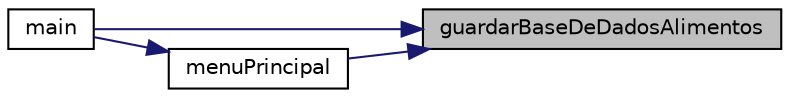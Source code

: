 digraph "guardarBaseDeDadosAlimentos"
{
 // LATEX_PDF_SIZE
  edge [fontname="Helvetica",fontsize="10",labelfontname="Helvetica",labelfontsize="10"];
  node [fontname="Helvetica",fontsize="10",shape=record];
  rankdir="RL";
  Node1 [label="guardarBaseDeDadosAlimentos",height=0.2,width=0.4,color="black", fillcolor="grey75", style="filled", fontcolor="black",tooltip="Função que chama as 3 funções de guardar ficheiros."];
  Node1 -> Node2 [dir="back",color="midnightblue",fontsize="10",style="solid",fontname="Helvetica"];
  Node2 [label="main",height=0.2,width=0.4,color="black", fillcolor="white", style="filled",URL="$main_8c.html#a0ddf1224851353fc92bfbff6f499fa97",tooltip="Função principal que vai correr outras funções como (Ler base de dados / Menu Principal / Guardar Bas..."];
  Node1 -> Node3 [dir="back",color="midnightblue",fontsize="10",style="solid",fontname="Helvetica"];
  Node3 [label="menuPrincipal",height=0.2,width=0.4,color="black", fillcolor="white", style="filled",URL="$ListaLigada_8c.html#a0bb74a8b4a29008967c6d101ddd60701",tooltip="Função que imprime o menu do programa."];
  Node3 -> Node2 [dir="back",color="midnightblue",fontsize="10",style="solid",fontname="Helvetica"];
}
